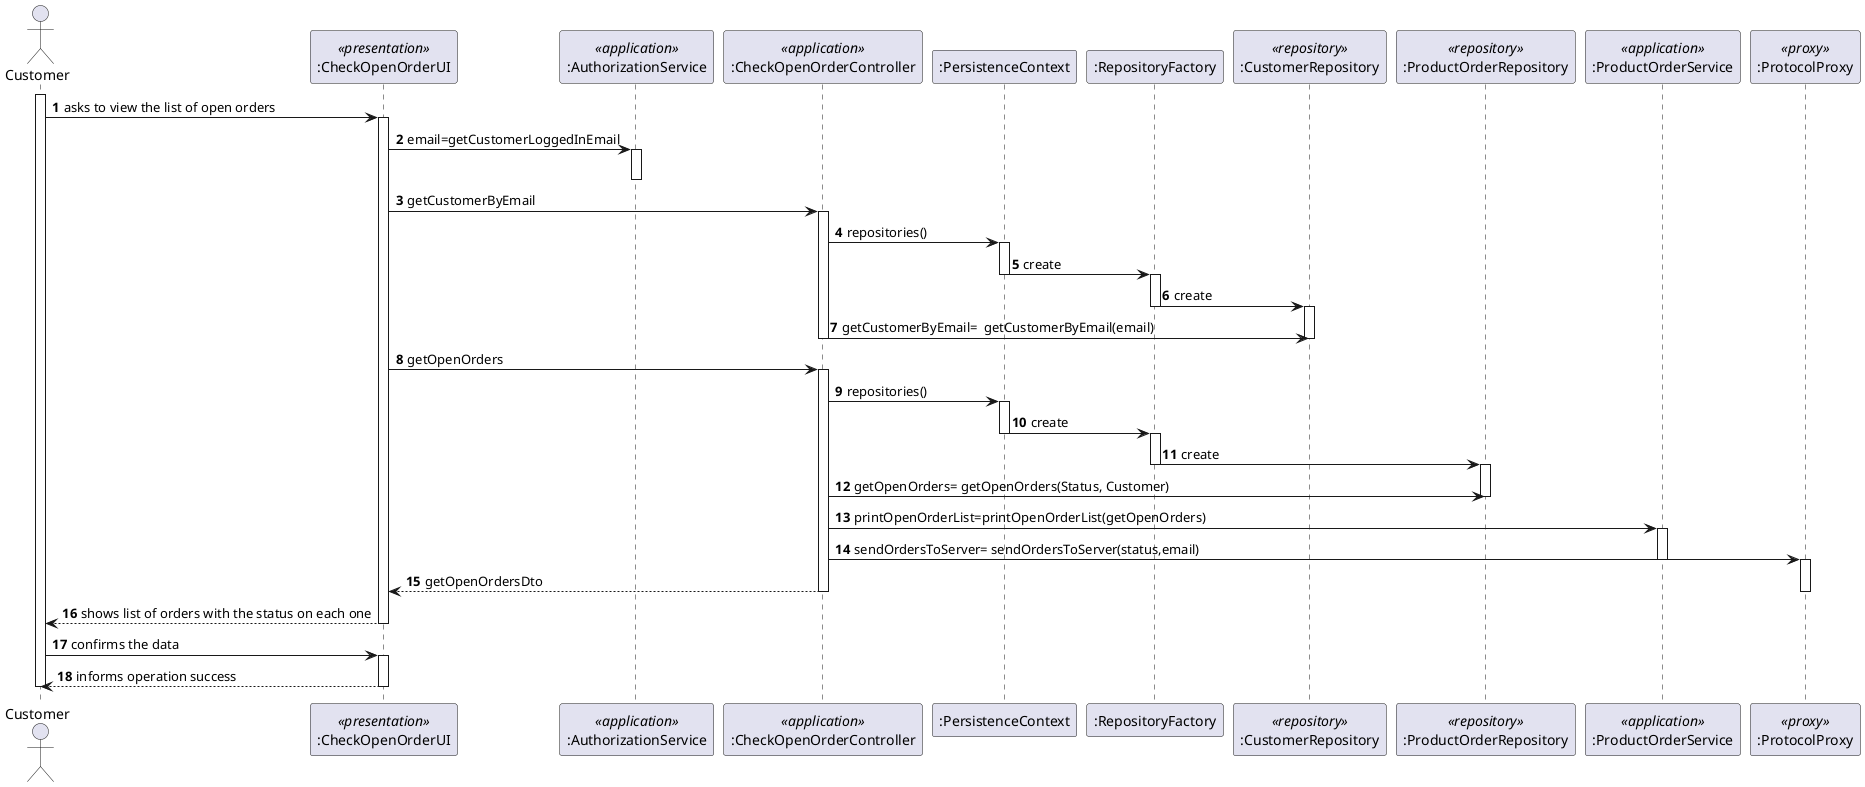@startuml
autonumber
'hide footbox
actor "Customer" as WE
participant ":CheckOpenOrderUI" as UI <<presentation>>
participant ":AuthorizationService" as Au <<application>>
participant ":CheckOpenOrderController" as CTRL <<application>>
participant ":PersistenceContext" as PC
participant ":RepositoryFactory" as RF
participant ":CustomerRepository" as CRepo <<repository>>
participant ":ProductOrderRepository" as ProdRepo <<repository>>
participant ":ProductOrderService" as ProdS <<application>>
participant ":ProtocolProxy" as P <<proxy>>

activate WE

WE -> UI : asks to view the list of open orders
activate UI
UI -> Au : email=getCustomerLoggedInEmail
activate Au
deactivate CTRL
deactivate Au


UI -> CTRL : getCustomerByEmail
activate CTRL
CTRL -> PC : repositories()

activate PC
PC -> RF : create
deactivate PC
activate RF
RF -> CRepo : create
deactivate RF
activate CRepo



CTRL -> CRepo :  getCustomerByEmail=  getCustomerByEmail(email)

deactivate CTRL

deactivate CRepo

UI -> CTRL : getOpenOrders

activate CTRL
CTRL -> PC : repositories()

activate PC
PC -> RF : create
deactivate PC
activate RF
RF -> ProdRepo : create
deactivate RF
activate ProdRepo


CTRL -> ProdRepo : getOpenOrders= getOpenOrders(Status, Customer)
deactivate ProdRepo


CTRL -> ProdS : printOpenOrderList=printOpenOrderList(getOpenOrders)
deactivate ProdRepo
activate ProdS

CTRL -> P : sendOrdersToServer= sendOrdersToServer(status,email)
deactivate ProdS
activate P
CTRL --> UI :  getOpenOrdersDto
deactivate P

deactivate CTRL

UI --> WE :shows list of orders with the status on each one
deactivate UI


WE -> UI : confirms the data

activate UI
UI --> WE : informs operation success
deactivate UI

deactivate UI
deactivate WE

@enduml

